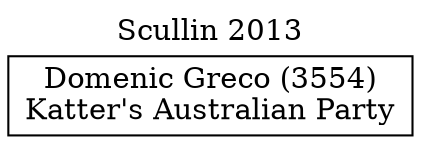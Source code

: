 // House preference flow
digraph "Domenic Greco (3554)_Scullin_2013" {
	graph [label="Scullin 2013" labelloc=t mclimit=10]
	node [shape=box]
	"Domenic Greco (3554)" [label="Domenic Greco (3554)
Katter's Australian Party"]
}
